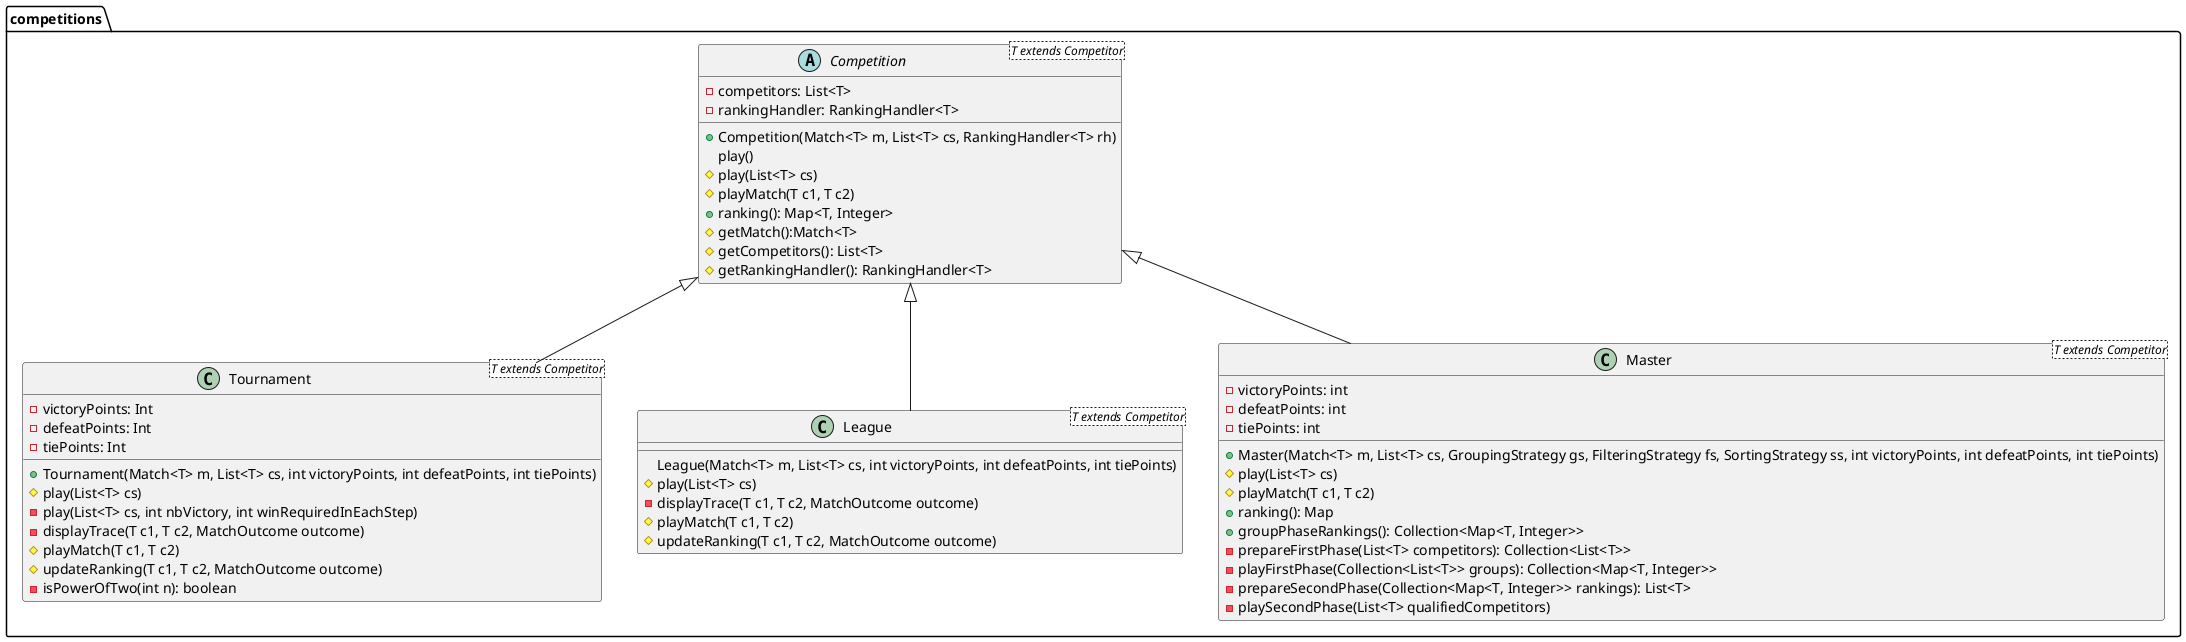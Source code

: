 @startuml competitions

package competitions {
    abstract class Competition<T extends Competitor> {
        -competitors: List<T>
        -rankingHandler: RankingHandler<T>
        +Competition(Match<T> m, List<T> cs, RankingHandler<T> rh)
        play()
        #play(List<T> cs)
        #playMatch(T c1, T c2)
        +ranking(): Map<T, Integer>
        #getMatch():Match<T>
        #getCompetitors(): List<T>
        #getRankingHandler(): RankingHandler<T>
    }

    class Tournament<T extends Competitor> {
        -victoryPoints: Int
        -defeatPoints: Int
        -tiePoints: Int
        +Tournament(Match<T> m, List<T> cs, int victoryPoints, int defeatPoints, int tiePoints)
        #play(List<T> cs)
        -play(List<T> cs, int nbVictory, int winRequiredInEachStep)
        -displayTrace(T c1, T c2, MatchOutcome outcome)
        #playMatch(T c1, T c2)
        #updateRanking(T c1, T c2, MatchOutcome outcome)
        -isPowerOfTwo(int n): boolean
    }

    class League<T extends Competitor> {
        League(Match<T> m, List<T> cs, int victoryPoints, int defeatPoints, int tiePoints)
        #play(List<T> cs)
        -displayTrace(T c1, T c2, MatchOutcome outcome)
        #playMatch(T c1, T c2)
        #updateRanking(T c1, T c2, MatchOutcome outcome) 
    }

    class Master<T extends Competitor> {
        -victoryPoints: int
        -defeatPoints: int
        -tiePoints: int
        +Master(Match<T> m, List<T> cs, GroupingStrategy gs, FilteringStrategy fs, SortingStrategy ss, int victoryPoints, int defeatPoints, int tiePoints)
        #play(List<T> cs)
        #playMatch(T c1, T c2)
        +ranking(): Map
        +groupPhaseRankings(): Collection<Map<T, Integer>>
        -prepareFirstPhase(List<T> competitors): Collection<List<T>>
        -playFirstPhase(Collection<List<T>> groups): Collection<Map<T, Integer>>
        -prepareSecondPhase(Collection<Map<T, Integer>> rankings): List<T>
        -playSecondPhase(List<T> qualifiedCompetitors)
    }

    Competition <|-- Tournament
    Competition <|-- League
    Competition <|-- Master
}

@enduml